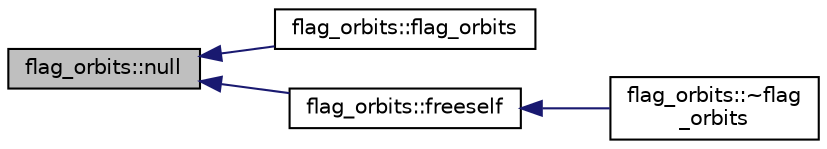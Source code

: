 digraph "flag_orbits::null"
{
  edge [fontname="Helvetica",fontsize="10",labelfontname="Helvetica",labelfontsize="10"];
  node [fontname="Helvetica",fontsize="10",shape=record];
  rankdir="LR";
  Node26 [label="flag_orbits::null",height=0.2,width=0.4,color="black", fillcolor="grey75", style="filled", fontcolor="black"];
  Node26 -> Node27 [dir="back",color="midnightblue",fontsize="10",style="solid",fontname="Helvetica"];
  Node27 [label="flag_orbits::flag_orbits",height=0.2,width=0.4,color="black", fillcolor="white", style="filled",URL="$d4/d77/classflag__orbits.html#a466ce692272f2faf2507cd355c1232ad"];
  Node26 -> Node28 [dir="back",color="midnightblue",fontsize="10",style="solid",fontname="Helvetica"];
  Node28 [label="flag_orbits::freeself",height=0.2,width=0.4,color="black", fillcolor="white", style="filled",URL="$d4/d77/classflag__orbits.html#a05df171bfae44cbb7a8a007c570c69d8"];
  Node28 -> Node29 [dir="back",color="midnightblue",fontsize="10",style="solid",fontname="Helvetica"];
  Node29 [label="flag_orbits::~flag\l_orbits",height=0.2,width=0.4,color="black", fillcolor="white", style="filled",URL="$d4/d77/classflag__orbits.html#ac0f8f26b0bf8b4b02f7aff6f54f79bab"];
}
